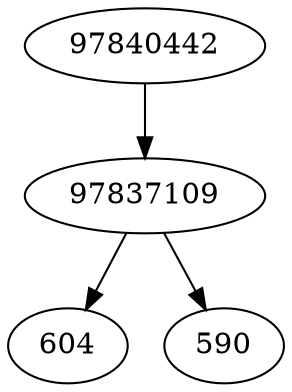 strict digraph  {
97840442;
604;
97837109;
590;
97840442 -> 97837109;
97837109 -> 590;
97837109 -> 604;
}
